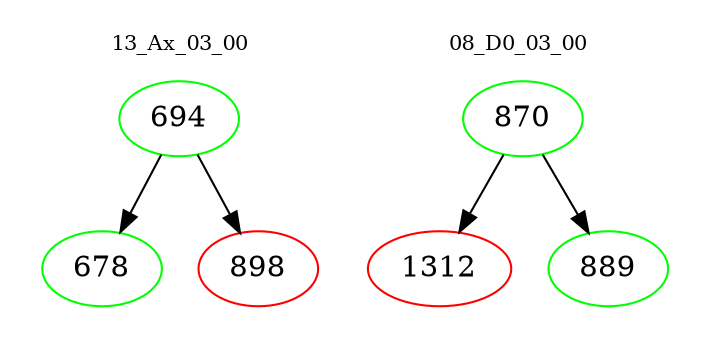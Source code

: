 digraph{
subgraph cluster_0 {
color = white
label = "13_Ax_03_00";
fontsize=10;
T0_694 [label="694", color="green"]
T0_694 -> T0_678 [color="black"]
T0_678 [label="678", color="green"]
T0_694 -> T0_898 [color="black"]
T0_898 [label="898", color="red"]
}
subgraph cluster_1 {
color = white
label = "08_D0_03_00";
fontsize=10;
T1_870 [label="870", color="green"]
T1_870 -> T1_1312 [color="black"]
T1_1312 [label="1312", color="red"]
T1_870 -> T1_889 [color="black"]
T1_889 [label="889", color="green"]
}
}
